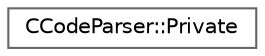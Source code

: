 digraph "Graphical Class Hierarchy"
{
 // INTERACTIVE_SVG=YES
 // LATEX_PDF_SIZE
  bgcolor="transparent";
  edge [fontname=Helvetica,fontsize=10,labelfontname=Helvetica,labelfontsize=10];
  node [fontname=Helvetica,fontsize=10,shape=box,height=0.2,width=0.4];
  rankdir="LR";
  Node0 [label="CCodeParser::Private",height=0.2,width=0.4,color="grey40", fillcolor="white", style="filled",URL="$db/dcd/struct_c_code_parser_1_1_private.html",tooltip=" "];
}
